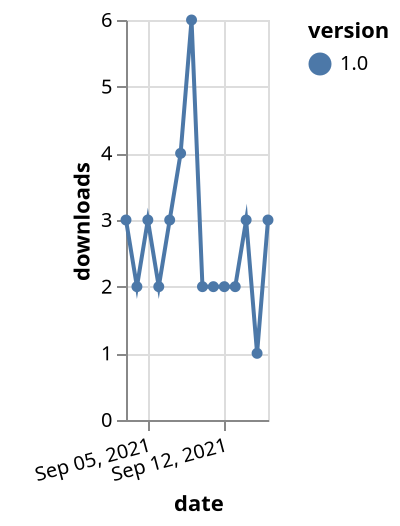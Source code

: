 {"$schema": "https://vega.github.io/schema/vega-lite/v5.json", "description": "A simple bar chart with embedded data.", "data": {"values": [{"date": "2021-09-03", "total": 4743, "delta": 3, "version": "1.0"}, {"date": "2021-09-04", "total": 4745, "delta": 2, "version": "1.0"}, {"date": "2021-09-05", "total": 4748, "delta": 3, "version": "1.0"}, {"date": "2021-09-06", "total": 4750, "delta": 2, "version": "1.0"}, {"date": "2021-09-07", "total": 4753, "delta": 3, "version": "1.0"}, {"date": "2021-09-08", "total": 4757, "delta": 4, "version": "1.0"}, {"date": "2021-09-09", "total": 4763, "delta": 6, "version": "1.0"}, {"date": "2021-09-10", "total": 4765, "delta": 2, "version": "1.0"}, {"date": "2021-09-11", "total": 4767, "delta": 2, "version": "1.0"}, {"date": "2021-09-12", "total": 4769, "delta": 2, "version": "1.0"}, {"date": "2021-09-13", "total": 4771, "delta": 2, "version": "1.0"}, {"date": "2021-09-14", "total": 4774, "delta": 3, "version": "1.0"}, {"date": "2021-09-15", "total": 4775, "delta": 1, "version": "1.0"}, {"date": "2021-09-16", "total": 4778, "delta": 3, "version": "1.0"}]}, "width": "container", "mark": {"type": "line", "point": {"filled": true}}, "encoding": {"x": {"field": "date", "type": "temporal", "timeUnit": "yearmonthdate", "title": "date", "axis": {"labelAngle": -15}}, "y": {"field": "delta", "type": "quantitative", "title": "downloads"}, "color": {"field": "version", "type": "nominal"}, "tooltip": {"field": "delta"}}}